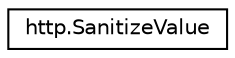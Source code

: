 digraph "Graphical Class Hierarchy"
{
 // LATEX_PDF_SIZE
  edge [fontname="Helvetica",fontsize="10",labelfontname="Helvetica",labelfontsize="10"];
  node [fontname="Helvetica",fontsize="10",shape=record];
  rankdir="LR";
  Node0 [label="http.SanitizeValue",height=0.2,width=0.4,color="black", fillcolor="white", style="filled",URL="$classhttp_1_1SanitizeValue.html",tooltip=" "];
}

